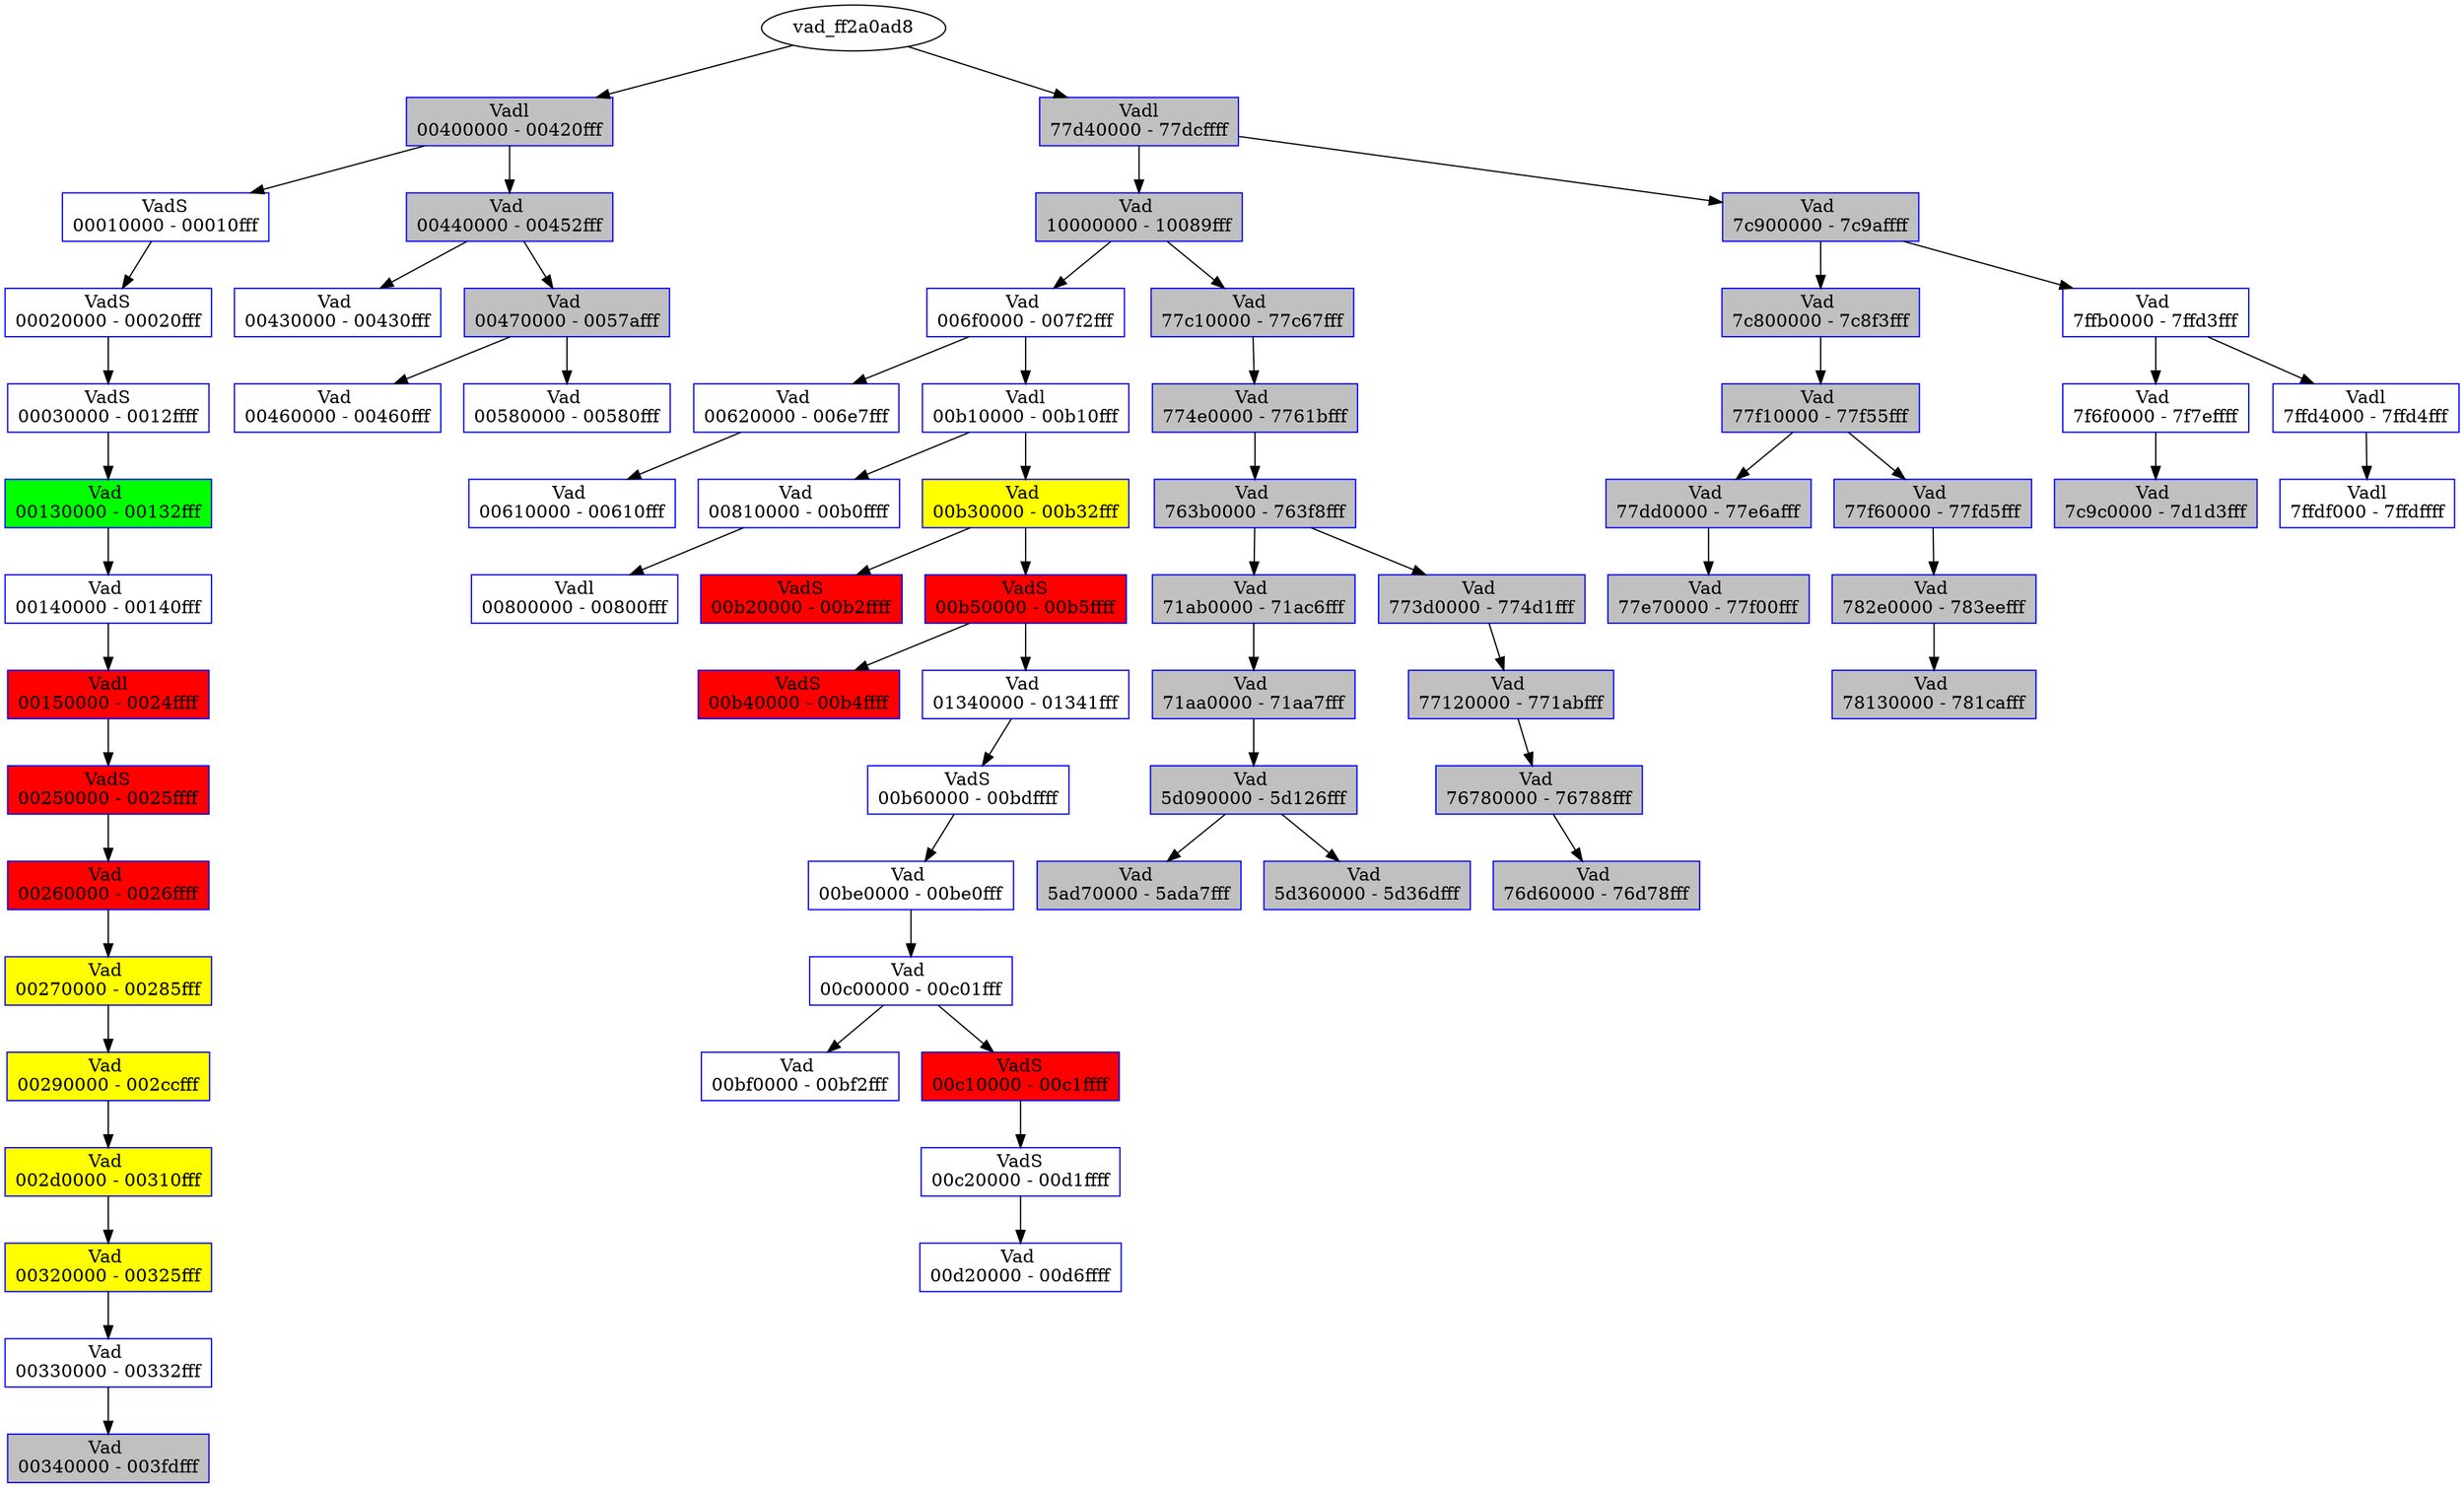 /* Pid:    432 */
digraph processtree {
graph [rankdir = "TB"];
vad_ff2a0ad8 -> vad_80f33958
vad_80f33958 [label = "{ Vadl\n00400000 - 00420fff }"shape = "record" color = "blue" style = "filled" fillcolor = "gray"];
vad_80f33958 -> vad_80fcd840
vad_80fcd840 [label = "{ VadS\n00010000 - 00010fff }"shape = "record" color = "blue" style = "filled" fillcolor = "white"];
vad_80fcd840 -> vad_ff23e040
vad_ff23e040 [label = "{ VadS\n00020000 - 00020fff }"shape = "record" color = "blue" style = "filled" fillcolor = "white"];
vad_ff23e040 -> vad_80f09168
vad_80f09168 [label = "{ VadS\n00030000 - 0012ffff }"shape = "record" color = "blue" style = "filled" fillcolor = "white"];
vad_80f09168 -> vad_80f05d40
vad_80f05d40 [label = "{ Vad \n00130000 - 00132fff }"shape = "record" color = "blue" style = "filled" fillcolor = "green"];
vad_80f05d40 -> vad_ff1e3c20
vad_ff1e3c20 [label = "{ Vad \n00140000 - 00140fff }"shape = "record" color = "blue" style = "filled" fillcolor = "white"];
vad_ff1e3c20 -> vad_ff3a0cb8
vad_ff3a0cb8 [label = "{ Vadl\n00150000 - 0024ffff }"shape = "record" color = "blue" style = "filled" fillcolor = "red"];
vad_ff3a0cb8 -> vad_ff1ff398
vad_ff1ff398 [label = "{ VadS\n00250000 - 0025ffff }"shape = "record" color = "blue" style = "filled" fillcolor = "red"];
vad_ff1ff398 -> vad_ff136538
vad_ff136538 [label = "{ Vad \n00260000 - 0026ffff }"shape = "record" color = "blue" style = "filled" fillcolor = "red"];
vad_ff136538 -> vad_ff136598
vad_ff136598 [label = "{ Vad \n00270000 - 00285fff }"shape = "record" color = "blue" style = "filled" fillcolor = "yellow"];
vad_ff136598 -> vad_ff120618
vad_ff120618 [label = "{ Vad \n00290000 - 002ccfff }"shape = "record" color = "blue" style = "filled" fillcolor = "yellow"];
vad_ff120618 -> vad_ff157520
vad_ff157520 [label = "{ Vad \n002d0000 - 00310fff }"shape = "record" color = "blue" style = "filled" fillcolor = "yellow"];
vad_ff157520 -> vad_ff2535a8
vad_ff2535a8 [label = "{ Vad \n00320000 - 00325fff }"shape = "record" color = "blue" style = "filled" fillcolor = "yellow"];
vad_ff2535a8 -> vad_ff141ac0
vad_ff141ac0 [label = "{ Vad \n00330000 - 00332fff }"shape = "record" color = "blue" style = "filled" fillcolor = "white"];
vad_ff141ac0 -> vad_ff223268
vad_ff223268 [label = "{ Vad \n00340000 - 003fdfff }"shape = "record" color = "blue" style = "filled" fillcolor = "gray"];
vad_80f33958 -> vad_ff23e1c8
vad_ff23e1c8 [label = "{ Vad \n00440000 - 00452fff }"shape = "record" color = "blue" style = "filled" fillcolor = "gray"];
vad_ff23e1c8 -> vad_ff21a1c8
vad_ff21a1c8 [label = "{ Vad \n00430000 - 00430fff }"shape = "record" color = "blue" style = "filled" fillcolor = "white"];
vad_ff23e1c8 -> vad_ff2a0bd0
vad_ff2a0bd0 [label = "{ Vad \n00470000 - 0057afff }"shape = "record" color = "blue" style = "filled" fillcolor = "gray"];
vad_ff2a0bd0 -> vad_ff2a0ba0
vad_ff2a0ba0 [label = "{ Vad \n00460000 - 00460fff }"shape = "record" color = "blue" style = "filled" fillcolor = "white"];
vad_ff2a0bd0 -> vad_80f0aa58
vad_80f0aa58 [label = "{ Vad \n00580000 - 00580fff }"shape = "record" color = "blue" style = "filled" fillcolor = "white"];
vad_ff2a0ad8 -> vad_ff284b88
vad_ff284b88 [label = "{ Vadl\n77d40000 - 77dcffff }"shape = "record" color = "blue" style = "filled" fillcolor = "gray"];
vad_ff284b88 -> vad_ff23d430
vad_ff23d430 [label = "{ Vad \n10000000 - 10089fff }"shape = "record" color = "blue" style = "filled" fillcolor = "gray"];
vad_ff23d430 -> vad_ff141708
vad_ff141708 [label = "{ Vad \n006f0000 - 007f2fff }"shape = "record" color = "blue" style = "filled" fillcolor = "white"];
vad_ff141708 -> vad_ff159d98
vad_ff159d98 [label = "{ Vad \n00620000 - 006e7fff }"shape = "record" color = "blue" style = "filled" fillcolor = "white"];
vad_ff159d98 -> vad_81027e60
vad_81027e60 [label = "{ Vad \n00610000 - 00610fff }"shape = "record" color = "blue" style = "filled" fillcolor = "white"];
vad_ff141708 -> vad_ff21c488
vad_ff21c488 [label = "{ Vadl\n00b10000 - 00b10fff }"shape = "record" color = "blue" style = "filled" fillcolor = "white"];
vad_ff21c488 -> vad_ff1416a8
vad_ff1416a8 [label = "{ Vad \n00810000 - 00b0ffff }"shape = "record" color = "blue" style = "filled" fillcolor = "white"];
vad_ff1416a8 -> vad_ff21c408
vad_ff21c408 [label = "{ Vadl\n00800000 - 00800fff }"shape = "record" color = "blue" style = "filled" fillcolor = "white"];
vad_ff21c488 -> vad_ff157580
vad_ff157580 [label = "{ Vad \n00b30000 - 00b32fff }"shape = "record" color = "blue" style = "filled" fillcolor = "yellow"];
vad_ff157580 -> vad_ff202d80
vad_ff202d80 [label = "{ VadS\n00b20000 - 00b2ffff }"shape = "record" color = "blue" style = "filled" fillcolor = "red"];
vad_ff157580 -> vad_80f72648
vad_80f72648 [label = "{ VadS\n00b50000 - 00b5ffff }"shape = "record" color = "blue" style = "filled" fillcolor = "red"];
vad_80f72648 -> vad_ff22ad80
vad_ff22ad80 [label = "{ VadS\n00b40000 - 00b4ffff }"shape = "record" color = "blue" style = "filled" fillcolor = "red"];
vad_80f72648 -> vad_ff136ed0
vad_ff136ed0 [label = "{ Vad \n01340000 - 01341fff }"shape = "record" color = "blue" style = "filled" fillcolor = "white"];
vad_ff136ed0 -> vad_ff29fad8
vad_ff29fad8 [label = "{ VadS\n00b60000 - 00bdffff }"shape = "record" color = "blue" style = "filled" fillcolor = "white"];
vad_ff29fad8 -> vad_ff139148
vad_ff139148 [label = "{ Vad \n00be0000 - 00be0fff }"shape = "record" color = "blue" style = "filled" fillcolor = "white"];
vad_ff139148 -> vad_ff1393b8
vad_ff1393b8 [label = "{ Vad \n00c00000 - 00c01fff }"shape = "record" color = "blue" style = "filled" fillcolor = "white"];
vad_ff1393b8 -> vad_ff139280
vad_ff139280 [label = "{ Vad \n00bf0000 - 00bf2fff }"shape = "record" color = "blue" style = "filled" fillcolor = "white"];
vad_ff1393b8 -> vad_ff3b41a8
vad_ff3b41a8 [label = "{ VadS\n00c10000 - 00c1ffff }"shape = "record" color = "blue" style = "filled" fillcolor = "red"];
vad_ff3b41a8 -> vad_ff3ac108
vad_ff3ac108 [label = "{ VadS\n00c20000 - 00d1ffff }"shape = "record" color = "blue" style = "filled" fillcolor = "white"];
vad_ff3ac108 -> vad_ff141a68
vad_ff141a68 [label = "{ Vad \n00d20000 - 00d6ffff }"shape = "record" color = "blue" style = "filled" fillcolor = "white"];
vad_ff23d430 -> vad_ff136dd0
vad_ff136dd0 [label = "{ Vad \n77c10000 - 77c67fff }"shape = "record" color = "blue" style = "filled" fillcolor = "gray"];
vad_ff136dd0 -> vad_80fa2d68
vad_80fa2d68 [label = "{ Vad \n774e0000 - 7761bfff }"shape = "record" color = "blue" style = "filled" fillcolor = "gray"];
vad_80fa2d68 -> vad_ff2361c8
vad_ff2361c8 [label = "{ Vad \n763b0000 - 763f8fff }"shape = "record" color = "blue" style = "filled" fillcolor = "gray"];
vad_ff2361c8 -> vad_80ef9a90
vad_80ef9a90 [label = "{ Vad \n71ab0000 - 71ac6fff }"shape = "record" color = "blue" style = "filled" fillcolor = "gray"];
vad_80ef9a90 -> vad_ff361198
vad_ff361198 [label = "{ Vad \n71aa0000 - 71aa7fff }"shape = "record" color = "blue" style = "filled" fillcolor = "gray"];
vad_ff361198 -> vad_ff159f40
vad_ff159f40 [label = "{ Vad \n5d090000 - 5d126fff }"shape = "record" color = "blue" style = "filled" fillcolor = "gray"];
vad_ff159f40 -> vad_80f01aa8
vad_80f01aa8 [label = "{ Vad \n5ad70000 - 5ada7fff }"shape = "record" color = "blue" style = "filled" fillcolor = "gray"];
vad_ff159f40 -> vad_ff136fa0
vad_ff136fa0 [label = "{ Vad \n5d360000 - 5d36dfff }"shape = "record" color = "blue" style = "filled" fillcolor = "gray"];
vad_ff2361c8 -> vad_80fedb58
vad_80fedb58 [label = "{ Vad \n773d0000 - 774d1fff }"shape = "record" color = "blue" style = "filled" fillcolor = "gray"];
vad_80fedb58 -> vad_ff1f6268
vad_ff1f6268 [label = "{ Vad \n77120000 - 771abfff }"shape = "record" color = "blue" style = "filled" fillcolor = "gray"];
vad_ff1f6268 -> vad_ff139218
vad_ff139218 [label = "{ Vad \n76780000 - 76788fff }"shape = "record" color = "blue" style = "filled" fillcolor = "gray"];
vad_ff139218 -> vad_ff1392e8
vad_ff1392e8 [label = "{ Vad \n76d60000 - 76d78fff }"shape = "record" color = "blue" style = "filled" fillcolor = "gray"];
vad_ff284b88 -> vad_80f76610
vad_80f76610 [label = "{ Vad \n7c900000 - 7c9affff }"shape = "record" color = "blue" style = "filled" fillcolor = "gray"];
vad_80f76610 -> vad_ff136508
vad_ff136508 [label = "{ Vad \n7c800000 - 7c8f3fff }"shape = "record" color = "blue" style = "filled" fillcolor = "gray"];
vad_ff136508 -> vad_ff1485e8
vad_ff1485e8 [label = "{ Vad \n77f10000 - 77f55fff }"shape = "record" color = "blue" style = "filled" fillcolor = "gray"];
vad_ff1485e8 -> vad_ff157ca8
vad_ff157ca8 [label = "{ Vad \n77dd0000 - 77e6afff }"shape = "record" color = "blue" style = "filled" fillcolor = "gray"];
vad_ff157ca8 -> vad_ff13b7d0
vad_ff13b7d0 [label = "{ Vad \n77e70000 - 77f00fff }"shape = "record" color = "blue" style = "filled" fillcolor = "gray"];
vad_ff1485e8 -> vad_ff1e3b60
vad_ff1e3b60 [label = "{ Vad \n77f60000 - 77fd5fff }"shape = "record" color = "blue" style = "filled" fillcolor = "gray"];
vad_ff1e3b60 -> vad_ff21bc40
vad_ff21bc40 [label = "{ Vad \n782e0000 - 783eefff }"shape = "record" color = "blue" style = "filled" fillcolor = "gray"];
vad_ff21bc40 -> vad_ff3d8fd8
vad_ff3d8fd8 [label = "{ Vad \n78130000 - 781cafff }"shape = "record" color = "blue" style = "filled" fillcolor = "gray"];
vad_80f76610 -> vad_ff1e3cf0
vad_ff1e3cf0 [label = "{ Vad \n7ffb0000 - 7ffd3fff }"shape = "record" color = "blue" style = "filled" fillcolor = "white"];
vad_ff1e3cf0 -> vad_ff377c00
vad_ff377c00 [label = "{ Vad \n7f6f0000 - 7f7effff }"shape = "record" color = "blue" style = "filled" fillcolor = "white"];
vad_ff377c00 -> vad_ff141b20
vad_ff141b20 [label = "{ Vad \n7c9c0000 - 7d1d3fff }"shape = "record" color = "blue" style = "filled" fillcolor = "gray"];
vad_ff1e3cf0 -> vad_80f099c0
vad_80f099c0 [label = "{ Vadl\n7ffd4000 - 7ffd4fff }"shape = "record" color = "blue" style = "filled" fillcolor = "white"];
vad_80f099c0 -> vad_ff25dc78
vad_ff25dc78 [label = "{ Vadl\n7ffdf000 - 7ffdffff }"shape = "record" color = "blue" style = "filled" fillcolor = "white"];
}
